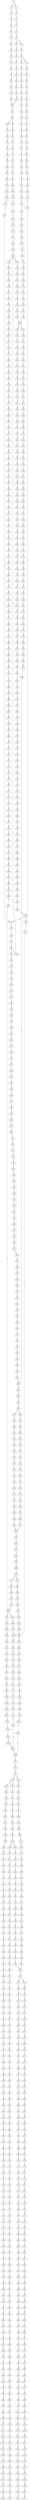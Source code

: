 strict digraph  {
	S0 -> S1 [ label = G ];
	S0 -> S2 [ label = C ];
	S1 -> S3 [ label = C ];
	S2 -> S4 [ label = C ];
	S3 -> S5 [ label = C ];
	S4 -> S6 [ label = C ];
	S5 -> S7 [ label = C ];
	S6 -> S8 [ label = T ];
	S7 -> S9 [ label = A ];
	S8 -> S10 [ label = A ];
	S9 -> S11 [ label = G ];
	S10 -> S12 [ label = G ];
	S11 -> S13 [ label = T ];
	S11 -> S14 [ label = G ];
	S12 -> S15 [ label = G ];
	S13 -> S16 [ label = T ];
	S14 -> S17 [ label = T ];
	S15 -> S18 [ label = T ];
	S16 -> S19 [ label = G ];
	S17 -> S20 [ label = G ];
	S18 -> S21 [ label = G ];
	S19 -> S22 [ label = T ];
	S20 -> S23 [ label = C ];
	S20 -> S24 [ label = G ];
	S21 -> S25 [ label = T ];
	S22 -> S26 [ label = G ];
	S23 -> S27 [ label = G ];
	S24 -> S28 [ label = G ];
	S25 -> S29 [ label = G ];
	S26 -> S30 [ label = C ];
	S27 -> S31 [ label = C ];
	S28 -> S32 [ label = C ];
	S29 -> S33 [ label = C ];
	S30 -> S34 [ label = G ];
	S31 -> S35 [ label = G ];
	S32 -> S36 [ label = T ];
	S33 -> S37 [ label = G ];
	S34 -> S38 [ label = T ];
	S35 -> S39 [ label = T ];
	S36 -> S40 [ label = T ];
	S37 -> S41 [ label = T ];
	S38 -> S42 [ label = C ];
	S39 -> S43 [ label = C ];
	S40 -> S44 [ label = C ];
	S41 -> S45 [ label = C ];
	S42 -> S46 [ label = G ];
	S43 -> S47 [ label = G ];
	S44 -> S48 [ label = G ];
	S45 -> S49 [ label = G ];
	S46 -> S50 [ label = A ];
	S47 -> S51 [ label = T ];
	S48 -> S52 [ label = A ];
	S49 -> S50 [ label = A ];
	S50 -> S53 [ label = A ];
	S51 -> S54 [ label = G ];
	S52 -> S55 [ label = A ];
	S53 -> S56 [ label = C ];
	S54 -> S57 [ label = C ];
	S55 -> S58 [ label = C ];
	S56 -> S59 [ label = C ];
	S56 -> S60 [ label = A ];
	S57 -> S61 [ label = A ];
	S58 -> S62 [ label = A ];
	S59 -> S63 [ label = T ];
	S60 -> S64 [ label = C ];
	S61 -> S65 [ label = T ];
	S62 -> S66 [ label = C ];
	S63 -> S67 [ label = T ];
	S64 -> S68 [ label = C ];
	S65 -> S69 [ label = C ];
	S66 -> S70 [ label = G ];
	S67 -> S71 [ label = C ];
	S68 -> S72 [ label = C ];
	S69 -> S73 [ label = C ];
	S70 -> S74 [ label = C ];
	S71 -> S75 [ label = G ];
	S72 -> S76 [ label = G ];
	S73 -> S77 [ label = G ];
	S74 -> S78 [ label = G ];
	S75 -> S79 [ label = T ];
	S76 -> S80 [ label = T ];
	S77 -> S81 [ label = C ];
	S78 -> S82 [ label = C ];
	S79 -> S83 [ label = A ];
	S80 -> S84 [ label = A ];
	S81 -> S85 [ label = A ];
	S82 -> S86 [ label = A ];
	S83 -> S87 [ label = C ];
	S84 -> S88 [ label = C ];
	S85 -> S89 [ label = C ];
	S86 -> S90 [ label = C ];
	S87 -> S91 [ label = T ];
	S88 -> S92 [ label = G ];
	S89 -> S93 [ label = G ];
	S90 -> S94 [ label = G ];
	S91 -> S95 [ label = T ];
	S92 -> S96 [ label = T ];
	S93 -> S97 [ label = T ];
	S94 -> S98 [ label = T ];
	S95 -> S99 [ label = C ];
	S96 -> S100 [ label = C ];
	S97 -> S101 [ label = C ];
	S98 -> S102 [ label = C ];
	S99 -> S103 [ label = A ];
	S100 -> S104 [ label = C ];
	S101 -> S105 [ label = G ];
	S102 -> S106 [ label = C ];
	S103 -> S107 [ label = A ];
	S104 -> S108 [ label = A ];
	S105 -> S109 [ label = A ];
	S106 -> S110 [ label = A ];
	S107 -> S111 [ label = G ];
	S108 -> S112 [ label = G ];
	S109 -> S113 [ label = G ];
	S110 -> S114 [ label = G ];
	S111 -> S115 [ label = C ];
	S112 -> S116 [ label = C ];
	S113 -> S117 [ label = C ];
	S114 -> S118 [ label = C ];
	S115 -> S119 [ label = G ];
	S116 -> S120 [ label = G ];
	S117 -> S121 [ label = G ];
	S118 -> S122 [ label = T ];
	S118 -> S120 [ label = G ];
	S119 -> S123 [ label = A ];
	S120 -> S124 [ label = A ];
	S121 -> S125 [ label = A ];
	S122 -> S126 [ label = T ];
	S123 -> S127 [ label = G ];
	S124 -> S128 [ label = G ];
	S125 -> S129 [ label = G ];
	S126 -> S130 [ label = C ];
	S127 -> S131 [ label = T ];
	S128 -> S132 [ label = T ];
	S129 -> S133 [ label = T ];
	S130 -> S134 [ label = A ];
	S131 -> S135 [ label = C ];
	S132 -> S136 [ label = C ];
	S133 -> S137 [ label = C ];
	S134 -> S138 [ label = C ];
	S135 -> S139 [ label = C ];
	S136 -> S140 [ label = C ];
	S136 -> S141 [ label = T ];
	S137 -> S142 [ label = G ];
	S138 -> S143 [ label = G ];
	S139 -> S144 [ label = C ];
	S140 -> S144 [ label = C ];
	S141 -> S145 [ label = C ];
	S142 -> S146 [ label = A ];
	S143 -> S147 [ label = C ];
	S144 -> S148 [ label = T ];
	S144 -> S149 [ label = G ];
	S145 -> S150 [ label = G ];
	S146 -> S151 [ label = A ];
	S147 -> S152 [ label = C ];
	S148 -> S153 [ label = C ];
	S149 -> S154 [ label = C ];
	S150 -> S155 [ label = T ];
	S151 -> S156 [ label = C ];
	S152 -> S157 [ label = C ];
	S153 -> S158 [ label = C ];
	S154 -> S159 [ label = C ];
	S155 -> S160 [ label = C ];
	S156 -> S161 [ label = C ];
	S157 -> S162 [ label = T ];
	S158 -> S163 [ label = G ];
	S159 -> S164 [ label = T ];
	S160 -> S165 [ label = T ];
	S161 -> S166 [ label = T ];
	S162 -> S167 [ label = T ];
	S163 -> S168 [ label = G ];
	S164 -> S169 [ label = G ];
	S165 -> S170 [ label = G ];
	S166 -> S171 [ label = G ];
	S167 -> S172 [ label = C ];
	S168 -> S173 [ label = T ];
	S169 -> S174 [ label = T ];
	S170 -> S175 [ label = T ];
	S171 -> S176 [ label = T ];
	S172 -> S177 [ label = A ];
	S173 -> S178 [ label = C ];
	S174 -> S179 [ label = C ];
	S175 -> S180 [ label = T ];
	S176 -> S181 [ label = C ];
	S177 -> S182 [ label = T ];
	S178 -> S183 [ label = T ];
	S179 -> S184 [ label = G ];
	S180 -> S185 [ label = C ];
	S181 -> S186 [ label = G ];
	S182 -> S187 [ label = C ];
	S183 -> S188 [ label = G ];
	S184 -> S189 [ label = C ];
	S185 -> S190 [ label = C ];
	S186 -> S191 [ label = C ];
	S187 -> S192 [ label = C ];
	S188 -> S193 [ label = G ];
	S189 -> S194 [ label = G ];
	S190 -> S195 [ label = G ];
	S191 -> S196 [ label = G ];
	S192 -> S197 [ label = A ];
	S193 -> S198 [ label = A ];
	S194 -> S199 [ label = C ];
	S195 -> S200 [ label = T ];
	S196 -> S199 [ label = C ];
	S197 -> S201 [ label = G ];
	S198 -> S202 [ label = G ];
	S199 -> S203 [ label = G ];
	S199 -> S204 [ label = A ];
	S200 -> S205 [ label = G ];
	S201 -> S206 [ label = A ];
	S202 -> S207 [ label = G ];
	S203 -> S208 [ label = A ];
	S204 -> S209 [ label = A ];
	S205 -> S210 [ label = G ];
	S206 -> S211 [ label = A ];
	S207 -> S212 [ label = G ];
	S208 -> S213 [ label = G ];
	S209 -> S214 [ label = C ];
	S210 -> S215 [ label = C ];
	S211 -> S216 [ label = C ];
	S212 -> S217 [ label = T ];
	S213 -> S218 [ label = C ];
	S214 -> S219 [ label = C ];
	S215 -> S220 [ label = C ];
	S216 -> S221 [ label = C ];
	S217 -> S222 [ label = G ];
	S218 -> S223 [ label = A ];
	S219 -> S224 [ label = C ];
	S220 -> S225 [ label = C ];
	S221 -> S226 [ label = A ];
	S221 -> S227 [ label = G ];
	S222 -> S228 [ label = T ];
	S223 -> S229 [ label = G ];
	S224 -> S230 [ label = G ];
	S225 -> S231 [ label = G ];
	S226 -> S232 [ label = G ];
	S226 -> S233 [ label = C ];
	S227 -> S234 [ label = G ];
	S228 -> S235 [ label = T ];
	S229 -> S236 [ label = T ];
	S230 -> S237 [ label = T ];
	S231 -> S238 [ label = T ];
	S232 -> S239 [ label = A ];
	S233 -> S240 [ label = C ];
	S234 -> S241 [ label = A ];
	S235 -> S242 [ label = C ];
	S236 -> S243 [ label = G ];
	S237 -> S244 [ label = A ];
	S238 -> S245 [ label = C ];
	S239 -> S246 [ label = C ];
	S240 -> S247 [ label = A ];
	S241 -> S248 [ label = C ];
	S242 -> S249 [ label = C ];
	S243 -> S250 [ label = C ];
	S244 -> S251 [ label = C ];
	S245 -> S252 [ label = C ];
	S246 -> S253 [ label = T ];
	S247 -> S254 [ label = C ];
	S248 -> S255 [ label = G ];
	S249 -> S256 [ label = A ];
	S250 -> S257 [ label = A ];
	S251 -> S258 [ label = A ];
	S252 -> S259 [ label = A ];
	S253 -> S260 [ label = C ];
	S254 -> S261 [ label = C ];
	S255 -> S262 [ label = C ];
	S256 -> S263 [ label = G ];
	S257 -> S264 [ label = A ];
	S258 -> S265 [ label = G ];
	S259 -> S266 [ label = G ];
	S260 -> S267 [ label = C ];
	S261 -> S268 [ label = C ];
	S262 -> S269 [ label = C ];
	S263 -> S270 [ label = C ];
	S264 -> S271 [ label = C ];
	S265 -> S272 [ label = C ];
	S266 -> S273 [ label = T ];
	S267 -> S274 [ label = C ];
	S268 -> S275 [ label = C ];
	S269 -> S276 [ label = C ];
	S270 -> S277 [ label = A ];
	S271 -> S278 [ label = A ];
	S272 -> S279 [ label = A ];
	S273 -> S280 [ label = A ];
	S274 -> S281 [ label = A ];
	S275 -> S282 [ label = T ];
	S276 -> S283 [ label = A ];
	S277 -> S284 [ label = G ];
	S278 -> S285 [ label = G ];
	S279 -> S286 [ label = G ];
	S280 -> S287 [ label = G ];
	S281 -> S288 [ label = T ];
	S282 -> S289 [ label = T ];
	S283 -> S290 [ label = T ];
	S284 -> S291 [ label = A ];
	S285 -> S292 [ label = C ];
	S286 -> S293 [ label = G ];
	S287 -> S294 [ label = C ];
	S288 -> S295 [ label = C ];
	S289 -> S296 [ label = C ];
	S290 -> S297 [ label = C ];
	S291 -> S298 [ label = T ];
	S292 -> S299 [ label = T ];
	S293 -> S300 [ label = T ];
	S294 -> S301 [ label = T ];
	S295 -> S302 [ label = T ];
	S296 -> S303 [ label = C ];
	S296 -> S304 [ label = G ];
	S297 -> S305 [ label = G ];
	S298 -> S306 [ label = A ];
	S299 -> S307 [ label = A ];
	S300 -> S308 [ label = G ];
	S301 -> S309 [ label = C ];
	S302 -> S310 [ label = G ];
	S303 -> S311 [ label = T ];
	S304 -> S312 [ label = A ];
	S305 -> S313 [ label = T ];
	S306 -> S314 [ label = A ];
	S307 -> S315 [ label = C ];
	S308 -> S316 [ label = C ];
	S309 -> S317 [ label = C ];
	S310 -> S318 [ label = C ];
	S311 -> S319 [ label = G ];
	S312 -> S320 [ label = T ];
	S313 -> S321 [ label = C ];
	S314 -> S322 [ label = A ];
	S315 -> S323 [ label = G ];
	S316 -> S324 [ label = A ];
	S317 -> S325 [ label = A ];
	S318 -> S326 [ label = C ];
	S319 -> S327 [ label = T ];
	S320 -> S328 [ label = C ];
	S321 -> S329 [ label = C ];
	S322 -> S330 [ label = A ];
	S323 -> S331 [ label = A ];
	S324 -> S332 [ label = C ];
	S325 -> S333 [ label = C ];
	S326 -> S334 [ label = A ];
	S327 -> S335 [ label = C ];
	S328 -> S336 [ label = G ];
	S329 -> S337 [ label = T ];
	S330 -> S338 [ label = A ];
	S331 -> S339 [ label = G ];
	S332 -> S340 [ label = G ];
	S333 -> S341 [ label = C ];
	S334 -> S342 [ label = G ];
	S335 -> S343 [ label = C ];
	S336 -> S344 [ label = T ];
	S337 -> S345 [ label = C ];
	S338 -> S346 [ label = C ];
	S339 -> S347 [ label = A ];
	S340 -> S348 [ label = C ];
	S341 -> S349 [ label = G ];
	S342 -> S350 [ label = T ];
	S343 -> S351 [ label = T ];
	S344 -> S352 [ label = T ];
	S345 -> S353 [ label = T ];
	S346 -> S354 [ label = T ];
	S347 -> S355 [ label = A ];
	S348 -> S356 [ label = G ];
	S349 -> S357 [ label = G ];
	S350 -> S358 [ label = C ];
	S351 -> S359 [ label = T ];
	S352 -> S360 [ label = T ];
	S353 -> S361 [ label = T ];
	S354 -> S362 [ label = T ];
	S355 -> S363 [ label = C ];
	S356 -> S364 [ label = G ];
	S357 -> S365 [ label = A ];
	S358 -> S366 [ label = G ];
	S359 -> S367 [ label = G ];
	S360 -> S368 [ label = G ];
	S361 -> S369 [ label = C ];
	S362 -> S370 [ label = T ];
	S363 -> S371 [ label = T ];
	S364 -> S372 [ label = T ];
	S365 -> S373 [ label = C ];
	S366 -> S374 [ label = T ];
	S367 -> S375 [ label = T ];
	S368 -> S376 [ label = T ];
	S369 -> S377 [ label = T ];
	S370 -> S378 [ label = G ];
	S371 -> S379 [ label = G ];
	S372 -> S380 [ label = G ];
	S373 -> S381 [ label = G ];
	S374 -> S382 [ label = A ];
	S375 -> S383 [ label = A ];
	S376 -> S384 [ label = A ];
	S377 -> S385 [ label = C ];
	S378 -> S386 [ label = C ];
	S379 -> S387 [ label = G ];
	S380 -> S388 [ label = C ];
	S381 -> S389 [ label = T ];
	S382 -> S390 [ label = A ];
	S383 -> S391 [ label = G ];
	S384 -> S392 [ label = G ];
	S385 -> S393 [ label = G ];
	S386 -> S394 [ label = C ];
	S387 -> S395 [ label = C ];
	S388 -> S396 [ label = C ];
	S389 -> S397 [ label = C ];
	S390 -> S398 [ label = G ];
	S391 -> S399 [ label = G ];
	S392 -> S400 [ label = G ];
	S393 -> S401 [ label = G ];
	S394 -> S402 [ label = G ];
	S395 -> S403 [ label = G ];
	S396 -> S404 [ label = G ];
	S397 -> S405 [ label = G ];
	S398 -> S406 [ label = A ];
	S399 -> S407 [ label = A ];
	S400 -> S408 [ label = A ];
	S401 -> S409 [ label = A ];
	S402 -> S410 [ label = T ];
	S403 -> S411 [ label = C ];
	S404 -> S412 [ label = C ];
	S405 -> S413 [ label = T ];
	S406 -> S414 [ label = C ];
	S407 -> S415 [ label = G ];
	S408 -> S416 [ label = A ];
	S409 -> S417 [ label = G ];
	S410 -> S418 [ label = A ];
	S411 -> S419 [ label = A ];
	S412 -> S420 [ label = A ];
	S413 -> S421 [ label = G ];
	S414 -> S422 [ label = G ];
	S415 -> S423 [ label = A ];
	S416 -> S424 [ label = A ];
	S417 -> S425 [ label = A ];
	S418 -> S426 [ label = G ];
	S419 -> S427 [ label = G ];
	S420 -> S428 [ label = A ];
	S421 -> S429 [ label = A ];
	S422 -> S430 [ label = G ];
	S423 -> S431 [ label = G ];
	S424 -> S432 [ label = G ];
	S425 -> S433 [ label = G ];
	S426 -> S434 [ label = C ];
	S427 -> S435 [ label = C ];
	S428 -> S436 [ label = C ];
	S429 -> S437 [ label = C ];
	S430 -> S438 [ label = C ];
	S431 -> S439 [ label = G ];
	S432 -> S440 [ label = G ];
	S433 -> S441 [ label = G ];
	S434 -> S442 [ label = C ];
	S435 -> S443 [ label = G ];
	S436 -> S444 [ label = C ];
	S437 -> S445 [ label = C ];
	S438 -> S446 [ label = T ];
	S439 -> S447 [ label = T ];
	S440 -> S448 [ label = T ];
	S441 -> S449 [ label = T ];
	S442 -> S450 [ label = G ];
	S443 -> S451 [ label = G ];
	S444 -> S452 [ label = A ];
	S445 -> S453 [ label = G ];
	S446 -> S454 [ label = C ];
	S447 -> S455 [ label = C ];
	S448 -> S456 [ label = C ];
	S449 -> S457 [ label = C ];
	S450 -> S458 [ label = G ];
	S451 -> S459 [ label = G ];
	S452 -> S460 [ label = G ];
	S453 -> S461 [ label = G ];
	S454 -> S462 [ label = T ];
	S455 -> S463 [ label = C ];
	S456 -> S464 [ label = C ];
	S457 -> S463 [ label = C ];
	S458 -> S465 [ label = T ];
	S459 -> S466 [ label = T ];
	S460 -> S467 [ label = T ];
	S461 -> S468 [ label = T ];
	S462 -> S469 [ label = C ];
	S463 -> S470 [ label = C ];
	S464 -> S471 [ label = C ];
	S465 -> S472 [ label = G ];
	S466 -> S473 [ label = G ];
	S467 -> S474 [ label = C ];
	S468 -> S475 [ label = C ];
	S469 -> S476 [ label = G ];
	S470 -> S477 [ label = A ];
	S470 -> S478 [ label = G ];
	S471 -> S479 [ label = G ];
	S472 -> S480 [ label = A ];
	S473 -> S481 [ label = C ];
	S474 -> S482 [ label = G ];
	S475 -> S483 [ label = G ];
	S476 -> S484 [ label = A ];
	S477 -> S485 [ label = G ];
	S478 -> S486 [ label = G ];
	S479 -> S487 [ label = A ];
	S480 -> S488 [ label = C ];
	S481 -> S489 [ label = C ];
	S482 -> S490 [ label = C ];
	S483 -> S491 [ label = C ];
	S484 -> S492 [ label = A ];
	S485 -> S493 [ label = A ];
	S486 -> S494 [ label = A ];
	S487 -> S495 [ label = A ];
	S488 -> S496 [ label = G ];
	S489 -> S497 [ label = G ];
	S490 -> S498 [ label = G ];
	S491 -> S499 [ label = G ];
	S492 -> S500 [ label = G ];
	S493 -> S501 [ label = G ];
	S494 -> S502 [ label = G ];
	S495 -> S503 [ label = G ];
	S496 -> S504 [ label = T ];
	S497 -> S505 [ label = C ];
	S498 -> S506 [ label = C ];
	S499 -> S507 [ label = T ];
	S500 -> S508 [ label = T ];
	S501 -> S509 [ label = C ];
	S502 -> S510 [ label = G ];
	S503 -> S511 [ label = T ];
	S504 -> S512 [ label = G ];
	S505 -> S513 [ label = C ];
	S506 -> S514 [ label = A ];
	S507 -> S515 [ label = A ];
	S508 -> S516 [ label = C ];
	S509 -> S517 [ label = C ];
	S510 -> S518 [ label = C ];
	S511 -> S519 [ label = C ];
	S512 -> S520 [ label = G ];
	S513 -> S521 [ label = G ];
	S514 -> S522 [ label = G ];
	S515 -> S523 [ label = G ];
	S516 -> S524 [ label = G ];
	S517 -> S525 [ label = A ];
	S518 -> S526 [ label = G ];
	S519 -> S527 [ label = G ];
	S520 -> S528 [ label = G ];
	S521 -> S529 [ label = G ];
	S522 -> S530 [ label = C ];
	S523 -> S531 [ label = C ];
	S524 -> S532 [ label = C ];
	S525 -> S533 [ label = C ];
	S526 -> S534 [ label = T ];
	S527 -> S535 [ label = A ];
	S528 -> S536 [ label = T ];
	S529 -> S537 [ label = T ];
	S530 -> S538 [ label = C ];
	S531 -> S539 [ label = C ];
	S532 -> S540 [ label = G ];
	S533 -> S541 [ label = G ];
	S534 -> S542 [ label = G ];
	S535 -> S543 [ label = G ];
	S536 -> S544 [ label = A ];
	S537 -> S545 [ label = G ];
	S538 -> S546 [ label = G ];
	S539 -> S547 [ label = G ];
	S540 -> S548 [ label = G ];
	S541 -> S549 [ label = G ];
	S542 -> S550 [ label = G ];
	S543 -> S551 [ label = G ];
	S544 -> S552 [ label = C ];
	S545 -> S553 [ label = G ];
	S546 -> S554 [ label = G ];
	S547 -> S555 [ label = C ];
	S548 -> S556 [ label = C ];
	S549 -> S557 [ label = T ];
	S550 -> S558 [ label = T ];
	S551 -> S559 [ label = T ];
	S552 -> S560 [ label = T ];
	S553 -> S561 [ label = T ];
	S554 -> S562 [ label = T ];
	S555 -> S563 [ label = T ];
	S556 -> S564 [ label = T ];
	S557 -> S565 [ label = T ];
	S558 -> S566 [ label = A ];
	S559 -> S567 [ label = A ];
	S560 -> S568 [ label = A ];
	S561 -> S569 [ label = G ];
	S562 -> S570 [ label = G ];
	S563 -> S571 [ label = G ];
	S564 -> S572 [ label = A ];
	S565 -> S573 [ label = A ];
	S566 -> S574 [ label = T ];
	S567 -> S575 [ label = T ];
	S568 -> S576 [ label = T ];
	S569 -> S577 [ label = G ];
	S570 -> S578 [ label = G ];
	S571 -> S579 [ label = G ];
	S572 -> S580 [ label = T ];
	S573 -> S581 [ label = C ];
	S574 -> S582 [ label = G ];
	S575 -> S583 [ label = A ];
	S576 -> S584 [ label = T ];
	S577 -> S585 [ label = A ];
	S578 -> S586 [ label = A ];
	S579 -> S587 [ label = A ];
	S580 -> S588 [ label = A ];
	S581 -> S589 [ label = T ];
	S582 -> S590 [ label = A ];
	S583 -> S591 [ label = A ];
	S584 -> S592 [ label = G ];
	S585 -> S593 [ label = A ];
	S586 -> S594 [ label = A ];
	S587 -> S595 [ label = A ];
	S588 -> S596 [ label = G ];
	S589 -> S597 [ label = G ];
	S590 -> S598 [ label = G ];
	S591 -> S599 [ label = G ];
	S592 -> S600 [ label = G ];
	S593 -> S601 [ label = C ];
	S594 -> S602 [ label = G ];
	S595 -> S603 [ label = G ];
	S596 -> S604 [ label = T ];
	S597 -> S605 [ label = C ];
	S598 -> S606 [ label = C ];
	S599 -> S607 [ label = T ];
	S600 -> S608 [ label = A ];
	S601 -> S609 [ label = C ];
	S602 -> S610 [ label = A ];
	S603 -> S611 [ label = A ];
	S604 -> S612 [ label = A ];
	S605 -> S613 [ label = A ];
	S606 -> S614 [ label = G ];
	S607 -> S615 [ label = C ];
	S608 -> S616 [ label = A ];
	S609 -> S617 [ label = T ];
	S610 -> S618 [ label = A ];
	S611 -> S619 [ label = A ];
	S612 -> S620 [ label = G ];
	S613 -> S621 [ label = G ];
	S614 -> S622 [ label = G ];
	S615 -> S623 [ label = G ];
	S616 -> S624 [ label = C ];
	S617 -> S625 [ label = C ];
	S618 -> S626 [ label = C ];
	S619 -> S627 [ label = C ];
	S620 -> S628 [ label = C ];
	S621 -> S629 [ label = A ];
	S622 -> S630 [ label = T ];
	S623 -> S631 [ label = T ];
	S624 -> S632 [ label = G ];
	S625 -> S633 [ label = G ];
	S626 -> S634 [ label = G ];
	S627 -> S634 [ label = G ];
	S628 -> S635 [ label = C ];
	S629 -> S636 [ label = C ];
	S630 -> S637 [ label = C ];
	S631 -> S638 [ label = G ];
	S632 -> S639 [ label = G ];
	S633 -> S640 [ label = G ];
	S634 -> S641 [ label = G ];
	S635 -> S642 [ label = G ];
	S636 -> S643 [ label = G ];
	S637 -> S644 [ label = G ];
	S638 -> S645 [ label = G ];
	S639 -> S646 [ label = T ];
	S640 -> S647 [ label = C ];
	S641 -> S648 [ label = C ];
	S642 -> S649 [ label = A ];
	S643 -> S650 [ label = G ];
	S644 -> S651 [ label = C ];
	S645 -> S652 [ label = T ];
	S646 -> S653 [ label = A ];
	S647 -> S654 [ label = A ];
	S648 -> S655 [ label = A ];
	S649 -> S656 [ label = A ];
	S650 -> S657 [ label = A ];
	S651 -> S658 [ label = A ];
	S652 -> S659 [ label = A ];
	S653 -> S660 [ label = C ];
	S654 -> S661 [ label = C ];
	S655 -> S662 [ label = C ];
	S656 -> S663 [ label = A ];
	S657 -> S664 [ label = C ];
	S658 -> S665 [ label = C ];
	S659 -> S666 [ label = C ];
	S660 -> S667 [ label = G ];
	S661 -> S668 [ label = G ];
	S662 -> S669 [ label = C ];
	S662 -> S670 [ label = T ];
	S663 -> S671 [ label = C ];
	S664 -> S672 [ label = A ];
	S665 -> S673 [ label = G ];
	S666 -> S674 [ label = C ];
	S667 -> S675 [ label = A ];
	S668 -> S676 [ label = C ];
	S669 -> S677 [ label = G ];
	S670 -> S678 [ label = G ];
	S671 -> S679 [ label = C ];
	S672 -> S680 [ label = C ];
	S673 -> S681 [ label = C ];
	S674 -> S682 [ label = G ];
	S675 -> S683 [ label = A ];
	S676 -> S684 [ label = G ];
	S677 -> S685 [ label = G ];
	S678 -> S686 [ label = G ];
	S679 -> S687 [ label = C ];
	S680 -> S688 [ label = A ];
	S681 -> S689 [ label = G ];
	S682 -> S690 [ label = G ];
	S683 -> S691 [ label = G ];
	S684 -> S692 [ label = C ];
	S685 -> S693 [ label = G ];
	S686 -> S694 [ label = G ];
	S687 -> S695 [ label = C ];
	S688 -> S696 [ label = C ];
	S689 -> S697 [ label = C ];
	S690 -> S698 [ label = T ];
	S691 -> S699 [ label = A ];
	S692 -> S700 [ label = G ];
	S693 -> S701 [ label = A ];
	S694 -> S702 [ label = A ];
	S695 -> S703 [ label = G ];
	S696 -> S704 [ label = C ];
	S697 -> S705 [ label = G ];
	S698 -> S706 [ label = G ];
	S699 -> S707 [ label = A ];
	S700 -> S708 [ label = C ];
	S701 -> S709 [ label = A ];
	S702 -> S710 [ label = A ];
	S703 -> S711 [ label = A ];
	S704 -> S712 [ label = T ];
	S705 -> S713 [ label = G ];
	S706 -> S714 [ label = G ];
	S707 -> S715 [ label = G ];
	S708 -> S716 [ label = G ];
	S709 -> S717 [ label = T ];
	S710 -> S718 [ label = C ];
	S711 -> S719 [ label = C ];
	S712 -> S720 [ label = C ];
	S713 -> S721 [ label = C ];
	S714 -> S722 [ label = T ];
	S715 -> S723 [ label = T ];
	S716 -> S724 [ label = T ];
	S717 -> S725 [ label = T ];
	S718 -> S726 [ label = T ];
	S719 -> S727 [ label = T ];
	S720 -> S728 [ label = T ];
	S721 -> S729 [ label = T ];
	S722 -> S730 [ label = T ];
	S723 -> S731 [ label = G ];
	S724 -> S732 [ label = C ];
	S725 -> S733 [ label = G ];
	S726 -> S734 [ label = G ];
	S727 -> S735 [ label = A ];
	S728 -> S736 [ label = A ];
	S729 -> S737 [ label = G ];
	S730 -> S738 [ label = A ];
	S731 -> S739 [ label = T ];
	S732 -> S740 [ label = G ];
	S733 -> S741 [ label = A ];
	S734 -> S742 [ label = G ];
	S735 -> S743 [ label = G ];
	S736 -> S744 [ label = G ];
	S737 -> S745 [ label = G ];
	S738 -> S746 [ label = G ];
	S739 -> S747 [ label = C ];
	S740 -> S748 [ label = A ];
	S741 -> S749 [ label = A ];
	S742 -> S750 [ label = A ];
	S743 -> S751 [ label = A ];
	S744 -> S752 [ label = A ];
	S745 -> S753 [ label = A ];
	S746 -> S754 [ label = A ];
	S747 -> S755 [ label = C ];
	S748 -> S756 [ label = C ];
	S749 -> S757 [ label = C ];
	S750 -> S758 [ label = C ];
	S751 -> S759 [ label = A ];
	S752 -> S760 [ label = A ];
	S753 -> S761 [ label = A ];
	S754 -> S762 [ label = A ];
	S755 -> S763 [ label = T ];
	S756 -> S764 [ label = G ];
	S757 -> S765 [ label = C ];
	S758 -> S766 [ label = C ];
	S759 -> S767 [ label = T ];
	S760 -> S768 [ label = C ];
	S761 -> S769 [ label = T ];
	S762 -> S770 [ label = G ];
	S763 -> S771 [ label = G ];
	S764 -> S772 [ label = C ];
	S765 -> S773 [ label = C ];
	S766 -> S774 [ label = C ];
	S767 -> S775 [ label = C ];
	S768 -> S776 [ label = G ];
	S769 -> S777 [ label = G ];
	S770 -> S778 [ label = G ];
	S771 -> S779 [ label = G ];
	S772 -> S780 [ label = G ];
	S773 -> S781 [ label = G ];
	S774 -> S782 [ label = G ];
	S775 -> S783 [ label = G ];
	S776 -> S784 [ label = A ];
	S777 -> S785 [ label = G ];
	S778 -> S786 [ label = G ];
	S779 -> S787 [ label = C ];
	S780 -> S788 [ label = C ];
	S781 -> S789 [ label = T ];
	S782 -> S790 [ label = T ];
	S783 -> S791 [ label = G ];
	S784 -> S792 [ label = G ];
	S785 -> S793 [ label = G ];
	S786 -> S794 [ label = G ];
	S787 -> S795 [ label = C ];
	S788 -> S796 [ label = C ];
	S789 -> S797 [ label = C ];
	S790 -> S798 [ label = C ];
	S791 -> S799 [ label = G ];
	S792 -> S800 [ label = G ];
	S793 -> S801 [ label = G ];
	S794 -> S802 [ label = G ];
	S795 -> S803 [ label = T ];
	S796 -> S804 [ label = T ];
	S797 -> S805 [ label = T ];
	S798 -> S806 [ label = T ];
	S799 -> S807 [ label = T ];
	S800 -> S808 [ label = T ];
	S801 -> S809 [ label = T ];
	S802 -> S810 [ label = T ];
	S803 -> S811 [ label = G ];
	S804 -> S812 [ label = C ];
	S805 -> S813 [ label = C ];
	S806 -> S814 [ label = C ];
	S807 -> S815 [ label = A ];
	S808 -> S816 [ label = G ];
	S809 -> S817 [ label = C ];
	S810 -> S818 [ label = C ];
	S811 -> S819 [ label = G ];
	S812 -> S820 [ label = G ];
	S813 -> S821 [ label = G ];
	S814 -> S821 [ label = G ];
	S815 -> S822 [ label = T ];
	S816 -> S823 [ label = T ];
	S817 -> S824 [ label = C ];
	S818 -> S825 [ label = C ];
	S819 -> S826 [ label = G ];
	S820 -> S827 [ label = G ];
	S821 -> S828 [ label = G ];
	S822 -> S829 [ label = C ];
	S823 -> S830 [ label = C ];
	S824 -> S831 [ label = G ];
	S825 -> S832 [ label = G ];
	S826 -> S833 [ label = T ];
	S827 -> S834 [ label = G ];
	S828 -> S835 [ label = C ];
	S829 -> S836 [ label = C ];
	S830 -> S837 [ label = C ];
	S831 -> S838 [ label = C ];
	S832 -> S839 [ label = T ];
	S833 -> S840 [ label = C ];
	S834 -> S841 [ label = C ];
	S835 -> S842 [ label = A ];
	S836 -> S843 [ label = C ];
	S837 -> S844 [ label = C ];
	S838 -> S845 [ label = C ];
	S839 -> S846 [ label = C ];
	S840 -> S847 [ label = C ];
	S841 -> S848 [ label = T ];
	S842 -> S849 [ label = C ];
	S843 -> S850 [ label = G ];
	S844 -> S851 [ label = T ];
	S845 -> S852 [ label = G ];
	S846 -> S853 [ label = G ];
	S847 -> S854 [ label = C ];
	S848 -> S855 [ label = C ];
	S849 -> S856 [ label = C ];
	S850 -> S857 [ label = A ];
	S851 -> S858 [ label = G ];
	S852 -> S859 [ label = G ];
	S853 -> S860 [ label = G ];
	S854 -> S861 [ label = G ];
	S855 -> S862 [ label = A ];
	S856 -> S863 [ label = G ];
	S857 -> S864 [ label = A ];
	S858 -> S865 [ label = T ];
	S859 -> S866 [ label = A ];
	S860 -> S867 [ label = A ];
	S861 -> S868 [ label = A ];
	S862 -> S869 [ label = C ];
	S863 -> S870 [ label = A ];
	S864 -> S871 [ label = A ];
	S865 -> S872 [ label = C ];
	S866 -> S873 [ label = A ];
	S867 -> S874 [ label = A ];
	S868 -> S875 [ label = G ];
	S869 -> S876 [ label = G ];
	S870 -> S877 [ label = G ];
	S870 -> S878 [ label = A ];
	S871 -> S879 [ label = G ];
	S872 -> S880 [ label = C ];
	S873 -> S881 [ label = C ];
	S874 -> S882 [ label = C ];
	S875 -> S883 [ label = T ];
	S876 -> S884 [ label = T ];
	S877 -> S885 [ label = T ];
	S878 -> S886 [ label = T ];
	S879 -> S887 [ label = T ];
	S880 -> S888 [ label = T ];
	S881 -> S889 [ label = T ];
	S882 -> S890 [ label = T ];
	S883 -> S891 [ label = C ];
	S884 -> S892 [ label = C ];
	S885 -> S893 [ label = C ];
	S886 -> S894 [ label = G ];
	S887 -> S895 [ label = G ];
	S888 -> S896 [ label = A ];
	S889 -> S897 [ label = G ];
	S890 -> S898 [ label = A ];
	S891 -> S899 [ label = C ];
	S892 -> S900 [ label = C ];
	S893 -> S901 [ label = C ];
	S894 -> S902 [ label = T ];
	S895 -> S903 [ label = T ];
	S896 -> S904 [ label = C ];
	S897 -> S905 [ label = C ];
	S898 -> S906 [ label = C ];
	S899 -> S907 [ label = A ];
	S900 -> S908 [ label = A ];
	S901 -> S909 [ label = A ];
	S902 -> S910 [ label = A ];
	S903 -> S911 [ label = C ];
	S904 -> S912 [ label = T ];
	S905 -> S913 [ label = A ];
	S906 -> S914 [ label = A ];
	S907 -> S915 [ label = G ];
	S908 -> S916 [ label = G ];
	S909 -> S915 [ label = G ];
	S910 -> S917 [ label = G ];
	S911 -> S918 [ label = G ];
	S912 -> S919 [ label = A ];
	S913 -> S920 [ label = A ];
	S914 -> S921 [ label = A ];
	S915 -> S922 [ label = T ];
	S915 -> S923 [ label = C ];
	S916 -> S118 [ label = C ];
	S917 -> S924 [ label = T ];
	S918 -> S925 [ label = T ];
	S919 -> S926 [ label = C ];
	S920 -> S927 [ label = C ];
	S921 -> S928 [ label = C ];
	S922 -> S929 [ label = A ];
	S923 -> S930 [ label = T ];
	S924 -> S931 [ label = T ];
	S925 -> S932 [ label = C ];
	S926 -> S933 [ label = C ];
	S927 -> S934 [ label = C ];
	S928 -> S935 [ label = G ];
	S929 -> S936 [ label = G ];
	S930 -> S937 [ label = T ];
	S931 -> S938 [ label = T ];
	S932 -> S939 [ label = G ];
	S933 -> S940 [ label = A ];
	S934 -> S941 [ label = A ];
	S935 -> S942 [ label = A ];
	S936 -> S943 [ label = G ];
	S937 -> S130 [ label = C ];
	S938 -> S944 [ label = C ];
	S939 -> S945 [ label = G ];
	S940 -> S946 [ label = G ];
	S941 -> S947 [ label = G ];
	S942 -> S948 [ label = A ];
	S943 -> S949 [ label = G ];
	S944 -> S950 [ label = A ];
	S945 -> S951 [ label = A ];
	S946 -> S952 [ label = G ];
	S947 -> S953 [ label = A ];
	S948 -> S954 [ label = A ];
	S949 -> S955 [ label = T ];
	S950 -> S956 [ label = C ];
	S951 -> S957 [ label = A ];
	S952 -> S958 [ label = A ];
	S953 -> S959 [ label = A ];
	S954 -> S960 [ label = A ];
	S955 -> S961 [ label = C ];
	S956 -> S962 [ label = T ];
	S957 -> S963 [ label = C ];
	S958 -> S964 [ label = G ];
	S959 -> S965 [ label = C ];
	S960 -> S966 [ label = C ];
	S961 -> S967 [ label = A ];
	S962 -> S968 [ label = C ];
	S963 -> S969 [ label = A ];
	S964 -> S970 [ label = A ];
	S965 -> S971 [ label = A ];
	S966 -> S972 [ label = A ];
	S967 -> S973 [ label = C ];
	S968 -> S974 [ label = C ];
	S969 -> S975 [ label = G ];
	S970 -> S976 [ label = G ];
	S971 -> S977 [ label = G ];
	S972 -> S978 [ label = G ];
	S973 -> S979 [ label = T ];
	S974 -> S980 [ label = T ];
	S975 -> S981 [ label = G ];
	S976 -> S982 [ label = T ];
	S977 -> S983 [ label = C ];
	S978 -> S984 [ label = A ];
	S979 -> S985 [ label = C ];
	S980 -> S986 [ label = T ];
	S981 -> S987 [ label = A ];
	S982 -> S988 [ label = C ];
	S983 -> S989 [ label = C ];
	S984 -> S990 [ label = A ];
	S985 -> S991 [ label = G ];
	S986 -> S992 [ label = T ];
	S987 -> S993 [ label = A ];
	S988 -> S994 [ label = A ];
	S989 -> S995 [ label = G ];
	S990 -> S996 [ label = G ];
	S991 -> S997 [ label = C ];
	S992 -> S998 [ label = C ];
	S993 -> S999 [ label = T ];
	S994 -> S1000 [ label = G ];
	S995 -> S1001 [ label = T ];
	S996 -> S1002 [ label = G ];
	S997 -> S1003 [ label = T ];
	S998 -> S1004 [ label = A ];
	S999 -> S1005 [ label = A ];
	S1000 -> S1006 [ label = G ];
	S1001 -> S1007 [ label = C ];
	S1002 -> S1008 [ label = G ];
	S1003 -> S1009 [ label = T ];
	S1004 -> S1010 [ label = T ];
	S1005 -> S1011 [ label = G ];
	S1006 -> S1012 [ label = A ];
	S1007 -> S1013 [ label = C ];
	S1008 -> S1014 [ label = G ];
	S1009 -> S1015 [ label = C ];
	S1010 -> S1016 [ label = C ];
	S1011 -> S1017 [ label = T ];
	S1012 -> S1018 [ label = C ];
	S1013 -> S1019 [ label = T ];
	S1014 -> S1020 [ label = T ];
	S1015 -> S1021 [ label = A ];
	S1016 -> S1022 [ label = C ];
	S1017 -> S1023 [ label = C ];
	S1018 -> S1024 [ label = C ];
	S1019 -> S1025 [ label = C ];
	S1020 -> S1026 [ label = C ];
	S1021 -> S1027 [ label = T ];
	S1022 -> S1028 [ label = A ];
	S1023 -> S1029 [ label = T ];
	S1024 -> S1030 [ label = A ];
	S1025 -> S1031 [ label = T ];
	S1026 -> S1032 [ label = T ];
	S1027 -> S1033 [ label = C ];
	S1028 -> S1034 [ label = G ];
	S1029 -> S1035 [ label = C ];
	S1030 -> S1036 [ label = G ];
	S1031 -> S1037 [ label = G ];
	S1032 -> S1038 [ label = C ];
	S1033 -> S1039 [ label = C ];
	S1034 -> S206 [ label = A ];
	S1035 -> S1040 [ label = T ];
	S1036 -> S1041 [ label = T ];
	S1037 -> S1042 [ label = T ];
	S1038 -> S1043 [ label = T ];
	S1039 -> S1044 [ label = A ];
	S1040 -> S1045 [ label = C ];
	S1041 -> S1046 [ label = C ];
	S1042 -> S1047 [ label = C ];
	S1043 -> S1048 [ label = C ];
	S1044 -> S201 [ label = G ];
	S1045 -> S1049 [ label = T ];
	S1046 -> S1050 [ label = T ];
	S1047 -> S1051 [ label = G ];
	S1048 -> S1052 [ label = G ];
	S1049 -> S1053 [ label = G ];
	S1050 -> S1054 [ label = C ];
	S1051 -> S1055 [ label = T ];
	S1052 -> S1056 [ label = T ];
	S1053 -> S1057 [ label = A ];
	S1054 -> S1058 [ label = T ];
	S1055 -> S1059 [ label = G ];
	S1056 -> S1060 [ label = G ];
	S1057 -> S1061 [ label = G ];
	S1058 -> S1062 [ label = G ];
	S1059 -> S1063 [ label = G ];
	S1060 -> S1064 [ label = G ];
	S1061 -> S1065 [ label = T ];
	S1062 -> S1066 [ label = T ];
	S1063 -> S1067 [ label = T ];
	S1064 -> S1068 [ label = T ];
	S1065 -> S1069 [ label = A ];
	S1066 -> S1070 [ label = A ];
	S1067 -> S1071 [ label = A ];
	S1068 -> S1072 [ label = A ];
}
